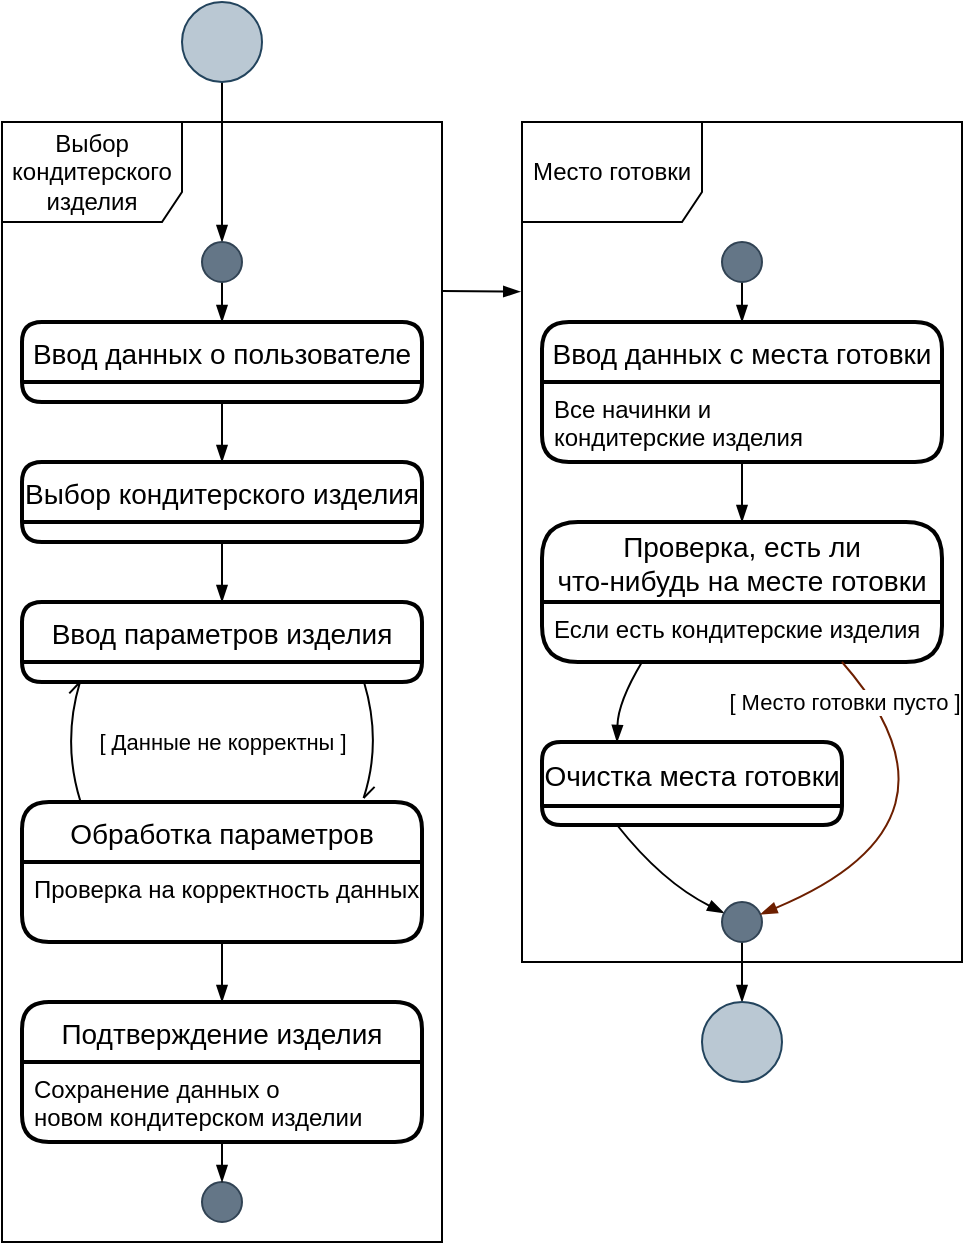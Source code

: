 <mxfile version="13.10.2" type="device"><diagram id="ZyokDZlUowfJqVYzGcmA" name="Page-1"><mxGraphModel dx="985" dy="637" grid="1" gridSize="10" guides="1" tooltips="1" connect="1" arrows="1" fold="1" page="1" pageScale="1" pageWidth="1169" pageHeight="827" math="0" shadow="0"><root><mxCell id="0"/><mxCell id="1" parent="0"/><mxCell id="8OuhrneE2Do7wsyvdVZK-33" style="edgeStyle=none;curved=1;orthogonalLoop=1;jettySize=auto;html=1;endArrow=blockThin;endFill=1;exitX=1;exitY=0.151;exitDx=0;exitDy=0;exitPerimeter=0;entryX=-0.004;entryY=0.202;entryDx=0;entryDy=0;entryPerimeter=0;" edge="1" parent="1" source="8OuhrneE2Do7wsyvdVZK-1" target="8OuhrneE2Do7wsyvdVZK-32"><mxGeometry relative="1" as="geometry"/></mxCell><mxCell id="8OuhrneE2Do7wsyvdVZK-1" value="Выбор&lt;br&gt;кондитерского&lt;br&gt;изделия" style="shape=umlFrame;whiteSpace=wrap;html=1;width=90;height=50;" vertex="1" parent="1"><mxGeometry x="40" y="80" width="220" height="560" as="geometry"/></mxCell><mxCell id="8OuhrneE2Do7wsyvdVZK-26" style="edgeStyle=none;curved=1;orthogonalLoop=1;jettySize=auto;html=1;endArrow=blockThin;endFill=1;" edge="1" parent="1" source="8OuhrneE2Do7wsyvdVZK-5" target="8OuhrneE2Do7wsyvdVZK-7"><mxGeometry relative="1" as="geometry"/></mxCell><mxCell id="8OuhrneE2Do7wsyvdVZK-5" value="Ввод данных о пользователе" style="swimlane;childLayout=stackLayout;horizontal=1;startSize=30;horizontalStack=0;rounded=1;fontSize=14;fontStyle=0;strokeWidth=2;resizeParent=0;resizeLast=1;shadow=0;dashed=0;align=center;" vertex="1" parent="1"><mxGeometry x="50" y="180" width="200" height="40" as="geometry"><mxRectangle x="90" y="200" width="200" height="30" as="alternateBounds"/></mxGeometry></mxCell><mxCell id="8OuhrneE2Do7wsyvdVZK-27" style="edgeStyle=none;curved=1;orthogonalLoop=1;jettySize=auto;html=1;endArrow=blockThin;endFill=1;" edge="1" parent="1" source="8OuhrneE2Do7wsyvdVZK-7" target="8OuhrneE2Do7wsyvdVZK-8"><mxGeometry relative="1" as="geometry"/></mxCell><mxCell id="8OuhrneE2Do7wsyvdVZK-7" value="Выбор кондитерского изделия" style="swimlane;childLayout=stackLayout;horizontal=1;startSize=30;horizontalStack=0;rounded=1;fontSize=14;fontStyle=0;strokeWidth=2;resizeParent=0;resizeLast=1;shadow=0;dashed=0;align=center;" vertex="1" parent="1"><mxGeometry x="50" y="250" width="200" height="40" as="geometry"><mxRectangle x="90" y="260" width="200" height="30" as="alternateBounds"/></mxGeometry></mxCell><mxCell id="8OuhrneE2Do7wsyvdVZK-16" style="orthogonalLoop=1;jettySize=auto;html=1;curved=1;endArrow=openAsync;endFill=0;entryX=0.854;entryY=-0.029;entryDx=0;entryDy=0;entryPerimeter=0;" edge="1" parent="1" target="8OuhrneE2Do7wsyvdVZK-11"><mxGeometry relative="1" as="geometry"><mxPoint x="221" y="360" as="sourcePoint"/><Array as="points"><mxPoint x="230" y="390"/></Array></mxGeometry></mxCell><mxCell id="8OuhrneE2Do7wsyvdVZK-8" value="Ввод параметров изделия" style="swimlane;childLayout=stackLayout;horizontal=1;startSize=30;horizontalStack=0;rounded=1;fontSize=14;fontStyle=0;strokeWidth=2;resizeParent=0;resizeLast=1;shadow=0;dashed=0;align=center;" vertex="1" parent="1"><mxGeometry x="50" y="320" width="200" height="40" as="geometry"><mxRectangle x="90" y="320" width="200" height="30" as="alternateBounds"/></mxGeometry></mxCell><mxCell id="8OuhrneE2Do7wsyvdVZK-17" style="edgeStyle=none;curved=1;orthogonalLoop=1;jettySize=auto;html=1;endArrow=openAsync;endFill=0;exitX=0.146;exitY=-0.005;exitDx=0;exitDy=0;exitPerimeter=0;" edge="1" parent="1" source="8OuhrneE2Do7wsyvdVZK-11"><mxGeometry relative="1" as="geometry"><mxPoint x="79" y="360" as="targetPoint"/><Array as="points"><mxPoint x="70" y="390"/></Array></mxGeometry></mxCell><mxCell id="8OuhrneE2Do7wsyvdVZK-20" value="[ Данные не корректны ]" style="edgeLabel;html=1;align=center;verticalAlign=middle;resizable=0;points=[];" vertex="1" connectable="0" parent="8OuhrneE2Do7wsyvdVZK-17"><mxGeometry x="-0.304" y="-3" relative="1" as="geometry"><mxPoint x="74.37" y="-8.02" as="offset"/></mxGeometry></mxCell><mxCell id="8OuhrneE2Do7wsyvdVZK-11" value="Обработка параметров" style="swimlane;childLayout=stackLayout;horizontal=1;startSize=30;horizontalStack=0;rounded=1;fontSize=14;fontStyle=0;strokeWidth=2;resizeParent=0;resizeLast=1;shadow=0;dashed=0;align=center;" vertex="1" parent="1"><mxGeometry x="50" y="420" width="200" height="70" as="geometry"><mxRectangle x="50" y="420" width="200" height="30" as="alternateBounds"/></mxGeometry></mxCell><mxCell id="8OuhrneE2Do7wsyvdVZK-12" value="Проверка на корректность данных" style="align=left;strokeColor=none;fillColor=none;spacingLeft=4;fontSize=12;verticalAlign=top;resizable=0;rotatable=0;part=1;" vertex="1" parent="8OuhrneE2Do7wsyvdVZK-11"><mxGeometry y="30" width="200" height="40" as="geometry"/></mxCell><mxCell id="8OuhrneE2Do7wsyvdVZK-14" value="Подтверждение изделия" style="swimlane;childLayout=stackLayout;horizontal=1;startSize=30;horizontalStack=0;rounded=1;fontSize=14;fontStyle=0;strokeWidth=2;resizeParent=0;resizeLast=1;shadow=0;dashed=0;align=center;" vertex="1" parent="1"><mxGeometry x="50" y="520" width="200" height="70" as="geometry"><mxRectangle x="50" y="520" width="200" height="30" as="alternateBounds"/></mxGeometry></mxCell><mxCell id="8OuhrneE2Do7wsyvdVZK-15" value="Сохранение данных о&#10;новом кондитерском изделии" style="align=left;strokeColor=none;fillColor=none;spacingLeft=4;fontSize=12;verticalAlign=top;resizable=0;rotatable=0;part=1;" vertex="1" parent="8OuhrneE2Do7wsyvdVZK-14"><mxGeometry y="30" width="200" height="40" as="geometry"/></mxCell><mxCell id="8OuhrneE2Do7wsyvdVZK-24" style="edgeStyle=none;curved=1;orthogonalLoop=1;jettySize=auto;html=1;endArrow=blockThin;endFill=1;" edge="1" parent="1" source="8OuhrneE2Do7wsyvdVZK-21" target="8OuhrneE2Do7wsyvdVZK-23"><mxGeometry relative="1" as="geometry"/></mxCell><mxCell id="8OuhrneE2Do7wsyvdVZK-21" value="" style="ellipse;whiteSpace=wrap;html=1;align=center;fillColor=#bac8d3;strokeColor=#23445d;" vertex="1" parent="1"><mxGeometry x="130" y="20" width="40" height="40" as="geometry"/></mxCell><mxCell id="8OuhrneE2Do7wsyvdVZK-25" style="edgeStyle=none;curved=1;orthogonalLoop=1;jettySize=auto;html=1;endArrow=blockThin;endFill=1;" edge="1" parent="1" source="8OuhrneE2Do7wsyvdVZK-23" target="8OuhrneE2Do7wsyvdVZK-5"><mxGeometry relative="1" as="geometry"/></mxCell><mxCell id="8OuhrneE2Do7wsyvdVZK-23" value="" style="ellipse;whiteSpace=wrap;html=1;align=center;fillColor=#647687;strokeColor=#314354;fontColor=#ffffff;" vertex="1" parent="1"><mxGeometry x="140" y="140" width="20" height="20" as="geometry"/></mxCell><mxCell id="8OuhrneE2Do7wsyvdVZK-29" style="edgeStyle=none;curved=1;orthogonalLoop=1;jettySize=auto;html=1;endArrow=blockThin;endFill=1;" edge="1" parent="1" source="8OuhrneE2Do7wsyvdVZK-12" target="8OuhrneE2Do7wsyvdVZK-14"><mxGeometry relative="1" as="geometry"/></mxCell><mxCell id="8OuhrneE2Do7wsyvdVZK-30" value="" style="ellipse;whiteSpace=wrap;html=1;align=center;fillColor=#647687;strokeColor=#314354;fontColor=#ffffff;" vertex="1" parent="1"><mxGeometry x="140" y="610" width="20" height="20" as="geometry"/></mxCell><mxCell id="8OuhrneE2Do7wsyvdVZK-31" style="edgeStyle=none;curved=1;orthogonalLoop=1;jettySize=auto;html=1;endArrow=blockThin;endFill=1;" edge="1" parent="1" source="8OuhrneE2Do7wsyvdVZK-15" target="8OuhrneE2Do7wsyvdVZK-30"><mxGeometry relative="1" as="geometry"/></mxCell><mxCell id="8OuhrneE2Do7wsyvdVZK-32" value="Место готовки" style="shape=umlFrame;whiteSpace=wrap;html=1;width=90;height=50;" vertex="1" parent="1"><mxGeometry x="300" y="80" width="220" height="420" as="geometry"/></mxCell><mxCell id="8OuhrneE2Do7wsyvdVZK-42" style="edgeStyle=none;curved=1;orthogonalLoop=1;jettySize=auto;html=1;endArrow=blockThin;endFill=1;" edge="1" parent="1" source="8OuhrneE2Do7wsyvdVZK-34" target="8OuhrneE2Do7wsyvdVZK-36"><mxGeometry relative="1" as="geometry"/></mxCell><mxCell id="8OuhrneE2Do7wsyvdVZK-34" value="" style="ellipse;whiteSpace=wrap;html=1;align=center;fillColor=#647687;strokeColor=#314354;fontColor=#ffffff;" vertex="1" parent="1"><mxGeometry x="400" y="140" width="20" height="20" as="geometry"/></mxCell><mxCell id="8OuhrneE2Do7wsyvdVZK-36" value="Ввод данных с места готовки" style="swimlane;childLayout=stackLayout;horizontal=1;startSize=30;horizontalStack=0;rounded=1;fontSize=14;fontStyle=0;strokeWidth=2;resizeParent=0;resizeLast=1;shadow=0;dashed=0;align=center;" vertex="1" parent="1"><mxGeometry x="310" y="180" width="200" height="70" as="geometry"><mxRectangle x="310" y="180" width="200" height="30" as="alternateBounds"/></mxGeometry></mxCell><mxCell id="8OuhrneE2Do7wsyvdVZK-37" value="Все начинки и&#10;кондитерские изделия" style="align=left;strokeColor=none;fillColor=none;spacingLeft=4;fontSize=12;verticalAlign=top;resizable=0;rotatable=0;part=1;" vertex="1" parent="8OuhrneE2Do7wsyvdVZK-36"><mxGeometry y="30" width="200" height="40" as="geometry"/></mxCell><mxCell id="8OuhrneE2Do7wsyvdVZK-38" value="Проверка, есть ли&#10;что-нибудь на месте готовки" style="swimlane;childLayout=stackLayout;horizontal=1;startSize=40;horizontalStack=0;rounded=1;fontSize=14;fontStyle=0;strokeWidth=2;resizeParent=0;resizeLast=1;shadow=0;dashed=0;align=center;" vertex="1" parent="1"><mxGeometry x="310" y="280" width="200" height="70" as="geometry"><mxRectangle x="310" y="280" width="200" height="40" as="alternateBounds"/></mxGeometry></mxCell><mxCell id="8OuhrneE2Do7wsyvdVZK-39" value="Если есть кондитерские изделия" style="align=left;strokeColor=none;fillColor=none;spacingLeft=4;fontSize=12;verticalAlign=top;resizable=0;rotatable=0;part=1;" vertex="1" parent="8OuhrneE2Do7wsyvdVZK-38"><mxGeometry y="40" width="200" height="30" as="geometry"/></mxCell><mxCell id="8OuhrneE2Do7wsyvdVZK-47" style="edgeStyle=none;curved=1;orthogonalLoop=1;jettySize=auto;html=1;endArrow=blockThin;endFill=1;exitX=0.25;exitY=1;exitDx=0;exitDy=0;" edge="1" parent="1" source="8OuhrneE2Do7wsyvdVZK-40" target="8OuhrneE2Do7wsyvdVZK-45"><mxGeometry relative="1" as="geometry"><Array as="points"><mxPoint x="370" y="460"/></Array></mxGeometry></mxCell><mxCell id="8OuhrneE2Do7wsyvdVZK-40" value="Очистка места готовки" style="swimlane;childLayout=stackLayout;horizontal=1;startSize=32;horizontalStack=0;rounded=1;fontSize=14;fontStyle=0;strokeWidth=2;resizeParent=0;resizeLast=1;shadow=0;dashed=0;align=center;" vertex="1" parent="1"><mxGeometry x="310" y="390" width="150" height="41.5" as="geometry"><mxRectangle x="310" y="390" width="150" height="30" as="alternateBounds"/></mxGeometry></mxCell><mxCell id="8OuhrneE2Do7wsyvdVZK-43" style="edgeStyle=none;curved=1;orthogonalLoop=1;jettySize=auto;html=1;endArrow=blockThin;endFill=1;" edge="1" parent="1" source="8OuhrneE2Do7wsyvdVZK-37" target="8OuhrneE2Do7wsyvdVZK-38"><mxGeometry relative="1" as="geometry"/></mxCell><mxCell id="8OuhrneE2Do7wsyvdVZK-44" style="edgeStyle=none;curved=1;orthogonalLoop=1;jettySize=auto;html=1;endArrow=blockThin;endFill=1;entryX=0.25;entryY=0;entryDx=0;entryDy=0;exitX=0.25;exitY=1;exitDx=0;exitDy=0;" edge="1" parent="1" source="8OuhrneE2Do7wsyvdVZK-39" target="8OuhrneE2Do7wsyvdVZK-40"><mxGeometry relative="1" as="geometry"><Array as="points"><mxPoint x="348" y="370"/></Array></mxGeometry></mxCell><mxCell id="8OuhrneE2Do7wsyvdVZK-49" style="edgeStyle=none;curved=1;orthogonalLoop=1;jettySize=auto;html=1;endArrow=blockThin;endFill=1;" edge="1" parent="1" source="8OuhrneE2Do7wsyvdVZK-45" target="8OuhrneE2Do7wsyvdVZK-50"><mxGeometry relative="1" as="geometry"><mxPoint x="410" y="520" as="targetPoint"/></mxGeometry></mxCell><mxCell id="8OuhrneE2Do7wsyvdVZK-45" value="" style="ellipse;whiteSpace=wrap;html=1;align=center;fillColor=#647687;strokeColor=#314354;fontColor=#ffffff;" vertex="1" parent="1"><mxGeometry x="400" y="470" width="20" height="20" as="geometry"/></mxCell><mxCell id="8OuhrneE2Do7wsyvdVZK-46" style="edgeStyle=none;curved=1;orthogonalLoop=1;jettySize=auto;html=1;endArrow=blockThin;endFill=1;exitX=0.75;exitY=1;exitDx=0;exitDy=0;fillColor=#a0522d;strokeColor=#6D1F00;" edge="1" parent="1" source="8OuhrneE2Do7wsyvdVZK-39" target="8OuhrneE2Do7wsyvdVZK-45"><mxGeometry relative="1" as="geometry"><Array as="points"><mxPoint x="530" y="430"/></Array></mxGeometry></mxCell><mxCell id="8OuhrneE2Do7wsyvdVZK-48" value="[ Место готовки пусто ]" style="edgeLabel;html=1;align=center;verticalAlign=middle;resizable=0;points=[];" vertex="1" connectable="0" parent="8OuhrneE2Do7wsyvdVZK-46"><mxGeometry x="0.699" y="-1" relative="1" as="geometry"><mxPoint x="9.95" y="-92.23" as="offset"/></mxGeometry></mxCell><mxCell id="8OuhrneE2Do7wsyvdVZK-50" value="" style="ellipse;whiteSpace=wrap;html=1;align=center;fillColor=#bac8d3;strokeColor=#23445d;" vertex="1" parent="1"><mxGeometry x="390" y="520" width="40" height="40" as="geometry"/></mxCell></root></mxGraphModel></diagram></mxfile>